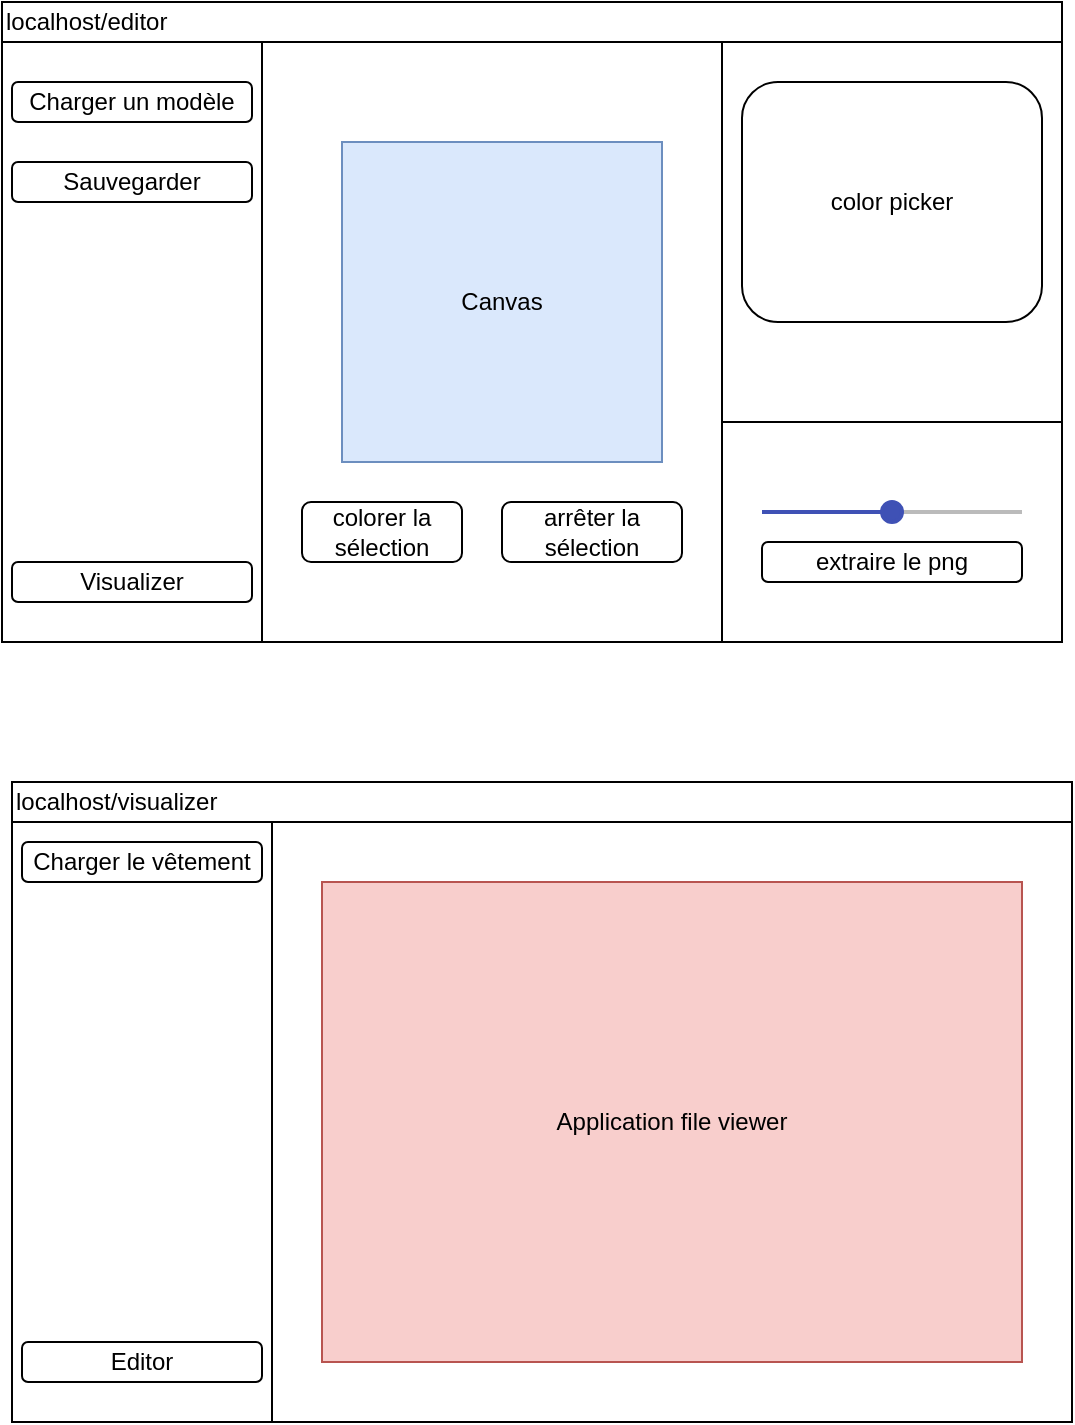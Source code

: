 <mxfile version="21.6.9" type="github">
  <diagram name="Page-1" id="29J9fySSf_xYr9xFoOR4">
    <mxGraphModel dx="1050" dy="558" grid="1" gridSize="10" guides="1" tooltips="1" connect="1" arrows="1" fold="1" page="1" pageScale="1" pageWidth="827" pageHeight="1169" math="0" shadow="0">
      <root>
        <mxCell id="0" />
        <mxCell id="1" parent="0" />
        <mxCell id="IKHcheqXlQfyR-ehrwdQ-2" value="" style="rounded=0;whiteSpace=wrap;html=1;" vertex="1" parent="1">
          <mxGeometry x="60" y="60" width="530" height="300" as="geometry" />
        </mxCell>
        <mxCell id="IKHcheqXlQfyR-ehrwdQ-4" value="&lt;div align=&quot;left&quot;&gt;localhost/editor&lt;br&gt;&lt;/div&gt;" style="rounded=0;whiteSpace=wrap;html=1;align=left;" vertex="1" parent="1">
          <mxGeometry x="60" y="40" width="530" height="20" as="geometry" />
        </mxCell>
        <mxCell id="IKHcheqXlQfyR-ehrwdQ-7" value="Canvas" style="whiteSpace=wrap;html=1;aspect=fixed;fillColor=#dae8fc;strokeColor=#6c8ebf;" vertex="1" parent="1">
          <mxGeometry x="230" y="110" width="160" height="160" as="geometry" />
        </mxCell>
        <mxCell id="IKHcheqXlQfyR-ehrwdQ-9" value="" style="rounded=0;whiteSpace=wrap;html=1;" vertex="1" parent="1">
          <mxGeometry x="60" y="60" width="130" height="300" as="geometry" />
        </mxCell>
        <mxCell id="IKHcheqXlQfyR-ehrwdQ-10" value="Charger un modèle" style="rounded=1;whiteSpace=wrap;html=1;" vertex="1" parent="1">
          <mxGeometry x="65" y="80" width="120" height="20" as="geometry" />
        </mxCell>
        <mxCell id="IKHcheqXlQfyR-ehrwdQ-11" value="Visualizer" style="rounded=1;whiteSpace=wrap;html=1;" vertex="1" parent="1">
          <mxGeometry x="65" y="320" width="120" height="20" as="geometry" />
        </mxCell>
        <mxCell id="IKHcheqXlQfyR-ehrwdQ-12" value="Sauvegarder" style="rounded=1;whiteSpace=wrap;html=1;" vertex="1" parent="1">
          <mxGeometry x="65" y="120" width="120" height="20" as="geometry" />
        </mxCell>
        <mxCell id="IKHcheqXlQfyR-ehrwdQ-13" value="" style="rounded=0;whiteSpace=wrap;html=1;" vertex="1" parent="1">
          <mxGeometry x="420" y="60" width="170" height="300" as="geometry" />
        </mxCell>
        <mxCell id="IKHcheqXlQfyR-ehrwdQ-14" value="color picker" style="rounded=1;whiteSpace=wrap;html=1;" vertex="1" parent="1">
          <mxGeometry x="430" y="80" width="150" height="120" as="geometry" />
        </mxCell>
        <mxCell id="IKHcheqXlQfyR-ehrwdQ-15" value="" style="endArrow=none;html=1;rounded=0;" edge="1" parent="1" target="IKHcheqXlQfyR-ehrwdQ-13">
          <mxGeometry width="50" height="50" relative="1" as="geometry">
            <mxPoint x="420" y="250" as="sourcePoint" />
            <mxPoint x="470" y="200" as="targetPoint" />
            <Array as="points">
              <mxPoint x="590" y="250" />
            </Array>
          </mxGeometry>
        </mxCell>
        <mxCell id="IKHcheqXlQfyR-ehrwdQ-16" value="arrêter la sélection" style="rounded=1;whiteSpace=wrap;html=1;" vertex="1" parent="1">
          <mxGeometry x="310" y="290" width="90" height="30" as="geometry" />
        </mxCell>
        <mxCell id="IKHcheqXlQfyR-ehrwdQ-17" value="colorer la sélection" style="rounded=1;whiteSpace=wrap;html=1;" vertex="1" parent="1">
          <mxGeometry x="210" y="290" width="80" height="30" as="geometry" />
        </mxCell>
        <mxCell id="IKHcheqXlQfyR-ehrwdQ-18" value="" style="dashed=0;verticalLabelPosition=bottom;verticalAlign=top;align=center;shape=mxgraph.gmdl.slider2;barPos=50;strokeColor=#3F51B5;opacity=100;strokeWidth=2;fillColor=#3F51B5;handleSize=10;shadow=0;html=1;" vertex="1" parent="1">
          <mxGeometry x="440" y="290" width="130" height="10" as="geometry" />
        </mxCell>
        <mxCell id="IKHcheqXlQfyR-ehrwdQ-19" value="extraire le png" style="rounded=1;whiteSpace=wrap;html=1;" vertex="1" parent="1">
          <mxGeometry x="440" y="310" width="130" height="20" as="geometry" />
        </mxCell>
        <mxCell id="IKHcheqXlQfyR-ehrwdQ-20" value="" style="rounded=0;whiteSpace=wrap;html=1;" vertex="1" parent="1">
          <mxGeometry x="65" y="450" width="530" height="300" as="geometry" />
        </mxCell>
        <mxCell id="IKHcheqXlQfyR-ehrwdQ-21" value="&lt;div align=&quot;left&quot;&gt;localhost/visualizer&lt;/div&gt;" style="rounded=0;whiteSpace=wrap;html=1;align=left;" vertex="1" parent="1">
          <mxGeometry x="65" y="430" width="530" height="20" as="geometry" />
        </mxCell>
        <mxCell id="IKHcheqXlQfyR-ehrwdQ-22" value="" style="rounded=0;whiteSpace=wrap;html=1;" vertex="1" parent="1">
          <mxGeometry x="65" y="450" width="130" height="300" as="geometry" />
        </mxCell>
        <mxCell id="IKHcheqXlQfyR-ehrwdQ-23" value="Charger le vêtement" style="rounded=1;whiteSpace=wrap;html=1;" vertex="1" parent="1">
          <mxGeometry x="70" y="460" width="120" height="20" as="geometry" />
        </mxCell>
        <mxCell id="IKHcheqXlQfyR-ehrwdQ-24" value="Editor" style="rounded=1;whiteSpace=wrap;html=1;" vertex="1" parent="1">
          <mxGeometry x="70" y="710" width="120" height="20" as="geometry" />
        </mxCell>
        <mxCell id="IKHcheqXlQfyR-ehrwdQ-26" value="Application file viewer" style="rounded=0;whiteSpace=wrap;html=1;fillColor=#f8cecc;strokeColor=#b85450;" vertex="1" parent="1">
          <mxGeometry x="220" y="480" width="350" height="240" as="geometry" />
        </mxCell>
      </root>
    </mxGraphModel>
  </diagram>
</mxfile>
